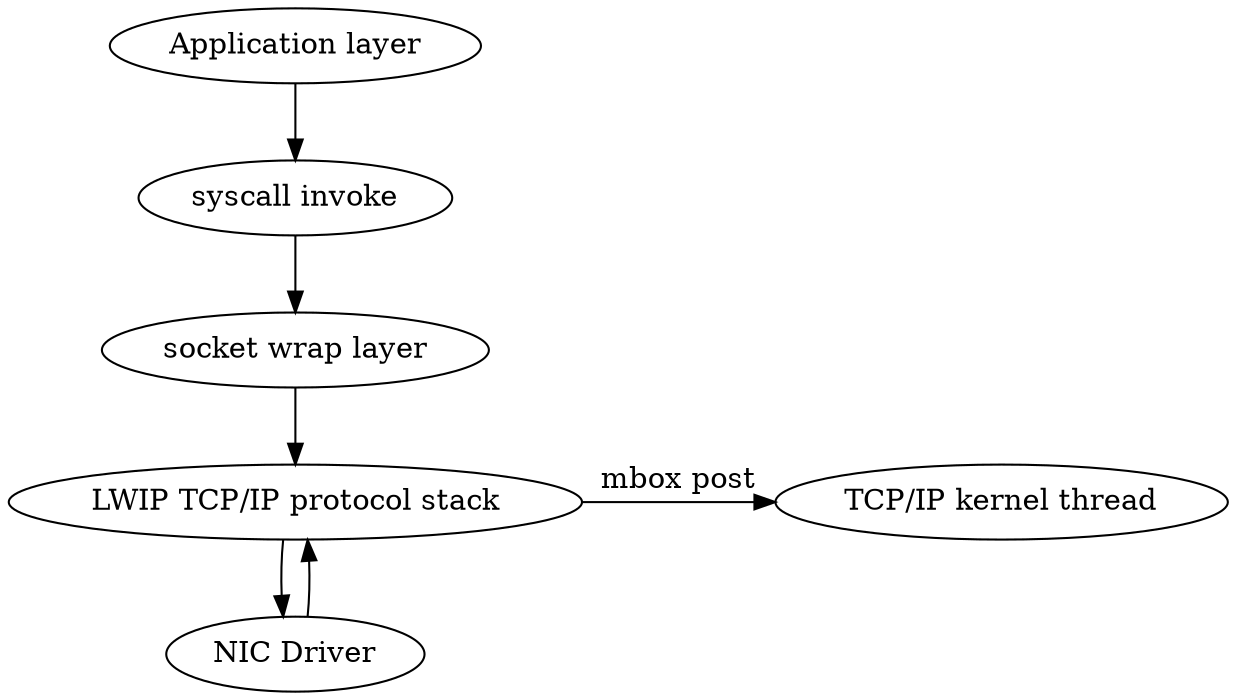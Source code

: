 digraph {
    user[label="Application layer"];
    syscall[label="syscall invoke"];
    sockwrap[label="socket wrap layer"];
    lwip[label="LWIP TCP/IP protocol stack"];
    tcpipthread[label="TCP/IP kernel thread"];
    driver[label="NIC Driver"];
    user->syscall;
    syscall->sockwrap;
    sockwrap->lwip;
    lwip->driver;
    driver->lwip;
    {rank=same;lwip;tcpipthread}
    lwip->tcpipthread[label="mbox post",rank="same"];
}
